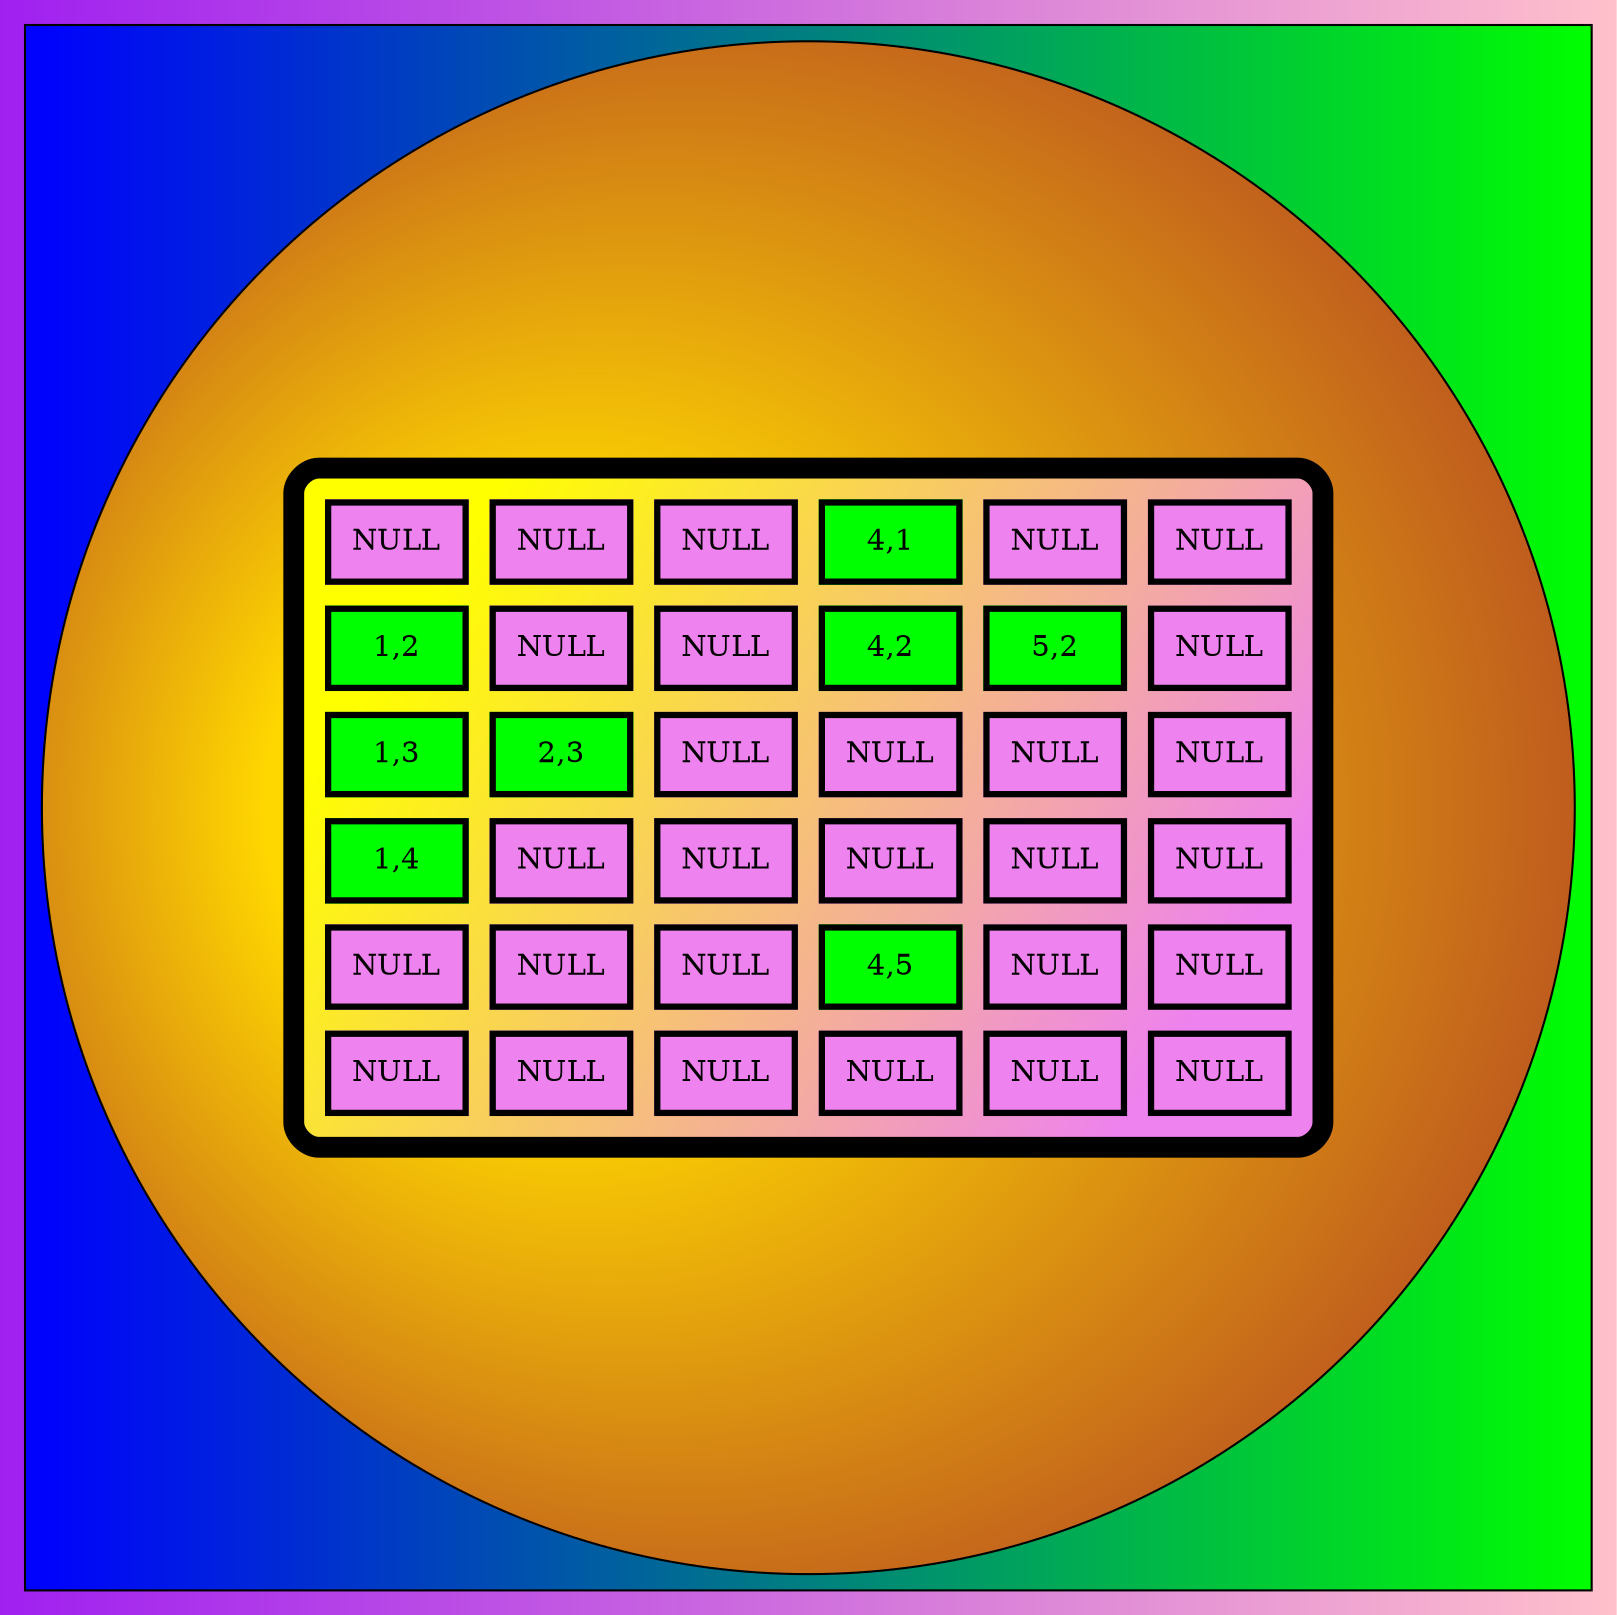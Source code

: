 digraph matriz{bgcolor="purple:pink" style="filled"subgraph cluster1 {fillcolor="blue:green" style="filled"node [shape=circle fillcolor="gold:brown" style="radial" gradientangle=180]a0 [label=<<TABLE border="10" cellspacing="10" cellpadding="10" style="rounded" bgcolor="yellow:violet" gradientangle="315">";<TR>
<TD border="3"  bgcolor="violet"  gradientangle="315">NULL</TD><TD border="3"  bgcolor="violet"  gradientangle="315">NULL</TD><TD border="3"  bgcolor="violet"  gradientangle="315">NULL</TD><TD border="3"  bgcolor="green" gradientangle="315">4,1</TD><TD border="3"  bgcolor="violet"  gradientangle="315">NULL</TD><TD border="3"  bgcolor="violet"  gradientangle="315">NULL</TD></TR>
<TR>
<TD border="3"  bgcolor="green" gradientangle="315">1,2</TD><TD border="3"  bgcolor="violet"  gradientangle="315">NULL</TD><TD border="3"  bgcolor="violet"  gradientangle="315">NULL</TD><TD border="3"  bgcolor="green" gradientangle="315">4,2</TD><TD border="3"  bgcolor="green" gradientangle="315">5,2</TD><TD border="3"  bgcolor="violet"  gradientangle="315">NULL</TD></TR>
<TR>
<TD border="3"  bgcolor="green" gradientangle="315">1,3</TD><TD border="3"  bgcolor="green" gradientangle="315">2,3</TD><TD border="3"  bgcolor="violet"  gradientangle="315">NULL</TD><TD border="3"  bgcolor="violet"  gradientangle="315">NULL</TD><TD border="3"  bgcolor="violet"  gradientangle="315">NULL</TD><TD border="3"  bgcolor="violet"  gradientangle="315">NULL</TD></TR>
<TR>
<TD border="3"  bgcolor="green" gradientangle="315">1,4</TD><TD border="3"  bgcolor="violet"  gradientangle="315">NULL</TD><TD border="3"  bgcolor="violet"  gradientangle="315">NULL</TD><TD border="3"  bgcolor="violet"  gradientangle="315">NULL</TD><TD border="3"  bgcolor="violet"  gradientangle="315">NULL</TD><TD border="3"  bgcolor="violet"  gradientangle="315">NULL</TD></TR>
<TR>
<TD border="3"  bgcolor="violet"  gradientangle="315">NULL</TD><TD border="3"  bgcolor="violet"  gradientangle="315">NULL</TD><TD border="3"  bgcolor="violet"  gradientangle="315">NULL</TD><TD border="3"  bgcolor="green" gradientangle="315">4,5</TD><TD border="3"  bgcolor="violet"  gradientangle="315">NULL</TD><TD border="3"  bgcolor="violet"  gradientangle="315">NULL</TD></TR>
<TR>
<TD border="3"  bgcolor="violet"  gradientangle="315">NULL</TD><TD border="3"  bgcolor="violet"  gradientangle="315">NULL</TD><TD border="3"  bgcolor="violet"  gradientangle="315">NULL</TD><TD border="3"  bgcolor="violet"  gradientangle="315">NULL</TD><TD border="3"  bgcolor="violet"  gradientangle="315">NULL</TD><TD border="3"  bgcolor="violet"  gradientangle="315">NULL</TD></TR>
</TABLE>>];
}
}